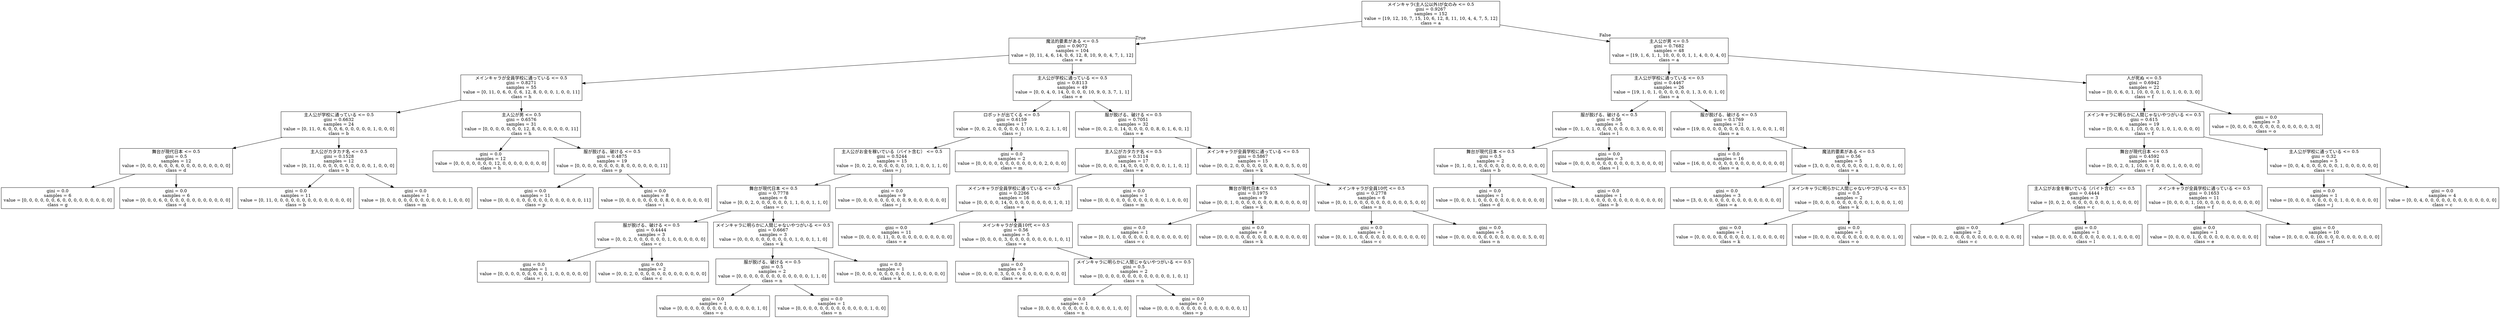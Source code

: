 digraph Tree {
node [shape=box] ;
0 [label="メインキャラ(主人公以外)が女のみ <= 0.5\ngini = 0.9267\nsamples = 152\nvalue = [19, 12, 10, 7, 15, 10, 6, 12, 8, 11, 10, 4, 4, 7, 5, 12]\nclass = a"] ;
1 [label="魔法的要素がある <= 0.5\ngini = 0.9072\nsamples = 104\nvalue = [0, 11, 4, 6, 14, 0, 6, 12, 8, 10, 9, 0, 4, 7, 1, 12]\nclass = e"] ;
0 -> 1 [labeldistance=2.5, labelangle=45, headlabel="True"] ;
2 [label="メインキャラが全員学校に通っている <= 0.5\ngini = 0.8271\nsamples = 55\nvalue = [0, 11, 0, 6, 0, 0, 6, 12, 8, 0, 0, 0, 1, 0, 0, 11]\nclass = h"] ;
1 -> 2 ;
3 [label="主人公が学校に通っている <= 0.5\ngini = 0.6632\nsamples = 24\nvalue = [0, 11, 0, 6, 0, 0, 6, 0, 0, 0, 0, 0, 1, 0, 0, 0]\nclass = b"] ;
2 -> 3 ;
4 [label="舞台が現代日本 <= 0.5\ngini = 0.5\nsamples = 12\nvalue = [0, 0, 0, 6, 0, 0, 6, 0, 0, 0, 0, 0, 0, 0, 0, 0]\nclass = d"] ;
3 -> 4 ;
5 [label="gini = 0.0\nsamples = 6\nvalue = [0, 0, 0, 0, 0, 0, 6, 0, 0, 0, 0, 0, 0, 0, 0, 0]\nclass = g"] ;
4 -> 5 ;
6 [label="gini = 0.0\nsamples = 6\nvalue = [0, 0, 0, 6, 0, 0, 0, 0, 0, 0, 0, 0, 0, 0, 0, 0]\nclass = d"] ;
4 -> 6 ;
7 [label="主人公がカタカナ名 <= 0.5\ngini = 0.1528\nsamples = 12\nvalue = [0, 11, 0, 0, 0, 0, 0, 0, 0, 0, 0, 0, 1, 0, 0, 0]\nclass = b"] ;
3 -> 7 ;
8 [label="gini = 0.0\nsamples = 11\nvalue = [0, 11, 0, 0, 0, 0, 0, 0, 0, 0, 0, 0, 0, 0, 0, 0]\nclass = b"] ;
7 -> 8 ;
9 [label="gini = 0.0\nsamples = 1\nvalue = [0, 0, 0, 0, 0, 0, 0, 0, 0, 0, 0, 0, 1, 0, 0, 0]\nclass = m"] ;
7 -> 9 ;
10 [label="主人公が男 <= 0.5\ngini = 0.6576\nsamples = 31\nvalue = [0, 0, 0, 0, 0, 0, 0, 12, 8, 0, 0, 0, 0, 0, 0, 11]\nclass = h"] ;
2 -> 10 ;
11 [label="gini = 0.0\nsamples = 12\nvalue = [0, 0, 0, 0, 0, 0, 0, 12, 0, 0, 0, 0, 0, 0, 0, 0]\nclass = h"] ;
10 -> 11 ;
12 [label="服が脱げる、破ける <= 0.5\ngini = 0.4875\nsamples = 19\nvalue = [0, 0, 0, 0, 0, 0, 0, 0, 8, 0, 0, 0, 0, 0, 0, 11]\nclass = p"] ;
10 -> 12 ;
13 [label="gini = 0.0\nsamples = 11\nvalue = [0, 0, 0, 0, 0, 0, 0, 0, 0, 0, 0, 0, 0, 0, 0, 11]\nclass = p"] ;
12 -> 13 ;
14 [label="gini = 0.0\nsamples = 8\nvalue = [0, 0, 0, 0, 0, 0, 0, 0, 8, 0, 0, 0, 0, 0, 0, 0]\nclass = i"] ;
12 -> 14 ;
15 [label="主人公が学校に通っている <= 0.5\ngini = 0.8113\nsamples = 49\nvalue = [0, 0, 4, 0, 14, 0, 0, 0, 0, 10, 9, 0, 3, 7, 1, 1]\nclass = e"] ;
1 -> 15 ;
16 [label="ロボットが出てくる <= 0.5\ngini = 0.6159\nsamples = 17\nvalue = [0, 0, 2, 0, 0, 0, 0, 0, 0, 10, 1, 0, 2, 1, 1, 0]\nclass = j"] ;
15 -> 16 ;
17 [label="主人公がお金を稼いでいる（バイト含む） <= 0.5\ngini = 0.5244\nsamples = 15\nvalue = [0, 0, 2, 0, 0, 0, 0, 0, 0, 10, 1, 0, 0, 1, 1, 0]\nclass = j"] ;
16 -> 17 ;
18 [label="舞台が現代日本 <= 0.5\ngini = 0.7778\nsamples = 6\nvalue = [0, 0, 2, 0, 0, 0, 0, 0, 0, 1, 1, 0, 0, 1, 1, 0]\nclass = c"] ;
17 -> 18 ;
19 [label="服が脱げる、破ける <= 0.5\ngini = 0.4444\nsamples = 3\nvalue = [0, 0, 2, 0, 0, 0, 0, 0, 0, 1, 0, 0, 0, 0, 0, 0]\nclass = c"] ;
18 -> 19 ;
20 [label="gini = 0.0\nsamples = 1\nvalue = [0, 0, 0, 0, 0, 0, 0, 0, 0, 1, 0, 0, 0, 0, 0, 0]\nclass = j"] ;
19 -> 20 ;
21 [label="gini = 0.0\nsamples = 2\nvalue = [0, 0, 2, 0, 0, 0, 0, 0, 0, 0, 0, 0, 0, 0, 0, 0]\nclass = c"] ;
19 -> 21 ;
22 [label="メインキャラに明らかに人間じゃないやつがいる <= 0.5\ngini = 0.6667\nsamples = 3\nvalue = [0, 0, 0, 0, 0, 0, 0, 0, 0, 0, 1, 0, 0, 1, 1, 0]\nclass = k"] ;
18 -> 22 ;
23 [label="服が脱げる、破ける <= 0.5\ngini = 0.5\nsamples = 2\nvalue = [0, 0, 0, 0, 0, 0, 0, 0, 0, 0, 0, 0, 0, 1, 1, 0]\nclass = n"] ;
22 -> 23 ;
24 [label="gini = 0.0\nsamples = 1\nvalue = [0, 0, 0, 0, 0, 0, 0, 0, 0, 0, 0, 0, 0, 0, 1, 0]\nclass = o"] ;
23 -> 24 ;
25 [label="gini = 0.0\nsamples = 1\nvalue = [0, 0, 0, 0, 0, 0, 0, 0, 0, 0, 0, 0, 0, 1, 0, 0]\nclass = n"] ;
23 -> 25 ;
26 [label="gini = 0.0\nsamples = 1\nvalue = [0, 0, 0, 0, 0, 0, 0, 0, 0, 0, 1, 0, 0, 0, 0, 0]\nclass = k"] ;
22 -> 26 ;
27 [label="gini = 0.0\nsamples = 9\nvalue = [0, 0, 0, 0, 0, 0, 0, 0, 0, 9, 0, 0, 0, 0, 0, 0]\nclass = j"] ;
17 -> 27 ;
28 [label="gini = 0.0\nsamples = 2\nvalue = [0, 0, 0, 0, 0, 0, 0, 0, 0, 0, 0, 0, 2, 0, 0, 0]\nclass = m"] ;
16 -> 28 ;
29 [label="服が脱げる、破ける <= 0.5\ngini = 0.7051\nsamples = 32\nvalue = [0, 0, 2, 0, 14, 0, 0, 0, 0, 0, 8, 0, 1, 6, 0, 1]\nclass = e"] ;
15 -> 29 ;
30 [label="主人公がカタカナ名 <= 0.5\ngini = 0.3114\nsamples = 17\nvalue = [0, 0, 0, 0, 14, 0, 0, 0, 0, 0, 0, 0, 1, 1, 0, 1]\nclass = e"] ;
29 -> 30 ;
31 [label="メインキャラが全員学校に通っている <= 0.5\ngini = 0.2266\nsamples = 16\nvalue = [0, 0, 0, 0, 14, 0, 0, 0, 0, 0, 0, 0, 0, 1, 0, 1]\nclass = e"] ;
30 -> 31 ;
32 [label="gini = 0.0\nsamples = 11\nvalue = [0, 0, 0, 0, 11, 0, 0, 0, 0, 0, 0, 0, 0, 0, 0, 0]\nclass = e"] ;
31 -> 32 ;
33 [label="メインキャラが全員10代 <= 0.5\ngini = 0.56\nsamples = 5\nvalue = [0, 0, 0, 0, 3, 0, 0, 0, 0, 0, 0, 0, 0, 1, 0, 1]\nclass = e"] ;
31 -> 33 ;
34 [label="gini = 0.0\nsamples = 3\nvalue = [0, 0, 0, 0, 3, 0, 0, 0, 0, 0, 0, 0, 0, 0, 0, 0]\nclass = e"] ;
33 -> 34 ;
35 [label="メインキャラに明らかに人間じゃないやつがいる <= 0.5\ngini = 0.5\nsamples = 2\nvalue = [0, 0, 0, 0, 0, 0, 0, 0, 0, 0, 0, 0, 0, 1, 0, 1]\nclass = n"] ;
33 -> 35 ;
36 [label="gini = 0.0\nsamples = 1\nvalue = [0, 0, 0, 0, 0, 0, 0, 0, 0, 0, 0, 0, 0, 1, 0, 0]\nclass = n"] ;
35 -> 36 ;
37 [label="gini = 0.0\nsamples = 1\nvalue = [0, 0, 0, 0, 0, 0, 0, 0, 0, 0, 0, 0, 0, 0, 0, 1]\nclass = p"] ;
35 -> 37 ;
38 [label="gini = 0.0\nsamples = 1\nvalue = [0, 0, 0, 0, 0, 0, 0, 0, 0, 0, 0, 0, 1, 0, 0, 0]\nclass = m"] ;
30 -> 38 ;
39 [label="メインキャラが全員学校に通っている <= 0.5\ngini = 0.5867\nsamples = 15\nvalue = [0, 0, 2, 0, 0, 0, 0, 0, 0, 0, 8, 0, 0, 5, 0, 0]\nclass = k"] ;
29 -> 39 ;
40 [label="舞台が現代日本 <= 0.5\ngini = 0.1975\nsamples = 9\nvalue = [0, 0, 1, 0, 0, 0, 0, 0, 0, 0, 8, 0, 0, 0, 0, 0]\nclass = k"] ;
39 -> 40 ;
41 [label="gini = 0.0\nsamples = 1\nvalue = [0, 0, 1, 0, 0, 0, 0, 0, 0, 0, 0, 0, 0, 0, 0, 0]\nclass = c"] ;
40 -> 41 ;
42 [label="gini = 0.0\nsamples = 8\nvalue = [0, 0, 0, 0, 0, 0, 0, 0, 0, 0, 8, 0, 0, 0, 0, 0]\nclass = k"] ;
40 -> 42 ;
43 [label="メインキャラが全員10代 <= 0.5\ngini = 0.2778\nsamples = 6\nvalue = [0, 0, 1, 0, 0, 0, 0, 0, 0, 0, 0, 0, 0, 5, 0, 0]\nclass = n"] ;
39 -> 43 ;
44 [label="gini = 0.0\nsamples = 1\nvalue = [0, 0, 1, 0, 0, 0, 0, 0, 0, 0, 0, 0, 0, 0, 0, 0]\nclass = c"] ;
43 -> 44 ;
45 [label="gini = 0.0\nsamples = 5\nvalue = [0, 0, 0, 0, 0, 0, 0, 0, 0, 0, 0, 0, 0, 5, 0, 0]\nclass = n"] ;
43 -> 45 ;
46 [label="主人公が男 <= 0.5\ngini = 0.7682\nsamples = 48\nvalue = [19, 1, 6, 1, 1, 10, 0, 0, 0, 1, 1, 4, 0, 0, 4, 0]\nclass = a"] ;
0 -> 46 [labeldistance=2.5, labelangle=-45, headlabel="False"] ;
47 [label="主人公が学校に通っている <= 0.5\ngini = 0.4467\nsamples = 26\nvalue = [19, 1, 0, 1, 0, 0, 0, 0, 0, 0, 1, 3, 0, 0, 1, 0]\nclass = a"] ;
46 -> 47 ;
48 [label="服が脱げる、破ける <= 0.5\ngini = 0.56\nsamples = 5\nvalue = [0, 1, 0, 1, 0, 0, 0, 0, 0, 0, 0, 3, 0, 0, 0, 0]\nclass = l"] ;
47 -> 48 ;
49 [label="舞台が現代日本 <= 0.5\ngini = 0.5\nsamples = 2\nvalue = [0, 1, 0, 1, 0, 0, 0, 0, 0, 0, 0, 0, 0, 0, 0, 0]\nclass = b"] ;
48 -> 49 ;
50 [label="gini = 0.0\nsamples = 1\nvalue = [0, 0, 0, 1, 0, 0, 0, 0, 0, 0, 0, 0, 0, 0, 0, 0]\nclass = d"] ;
49 -> 50 ;
51 [label="gini = 0.0\nsamples = 1\nvalue = [0, 1, 0, 0, 0, 0, 0, 0, 0, 0, 0, 0, 0, 0, 0, 0]\nclass = b"] ;
49 -> 51 ;
52 [label="gini = 0.0\nsamples = 3\nvalue = [0, 0, 0, 0, 0, 0, 0, 0, 0, 0, 0, 3, 0, 0, 0, 0]\nclass = l"] ;
48 -> 52 ;
53 [label="服が脱げる、破ける <= 0.5\ngini = 0.1769\nsamples = 21\nvalue = [19, 0, 0, 0, 0, 0, 0, 0, 0, 0, 1, 0, 0, 0, 1, 0]\nclass = a"] ;
47 -> 53 ;
54 [label="gini = 0.0\nsamples = 16\nvalue = [16, 0, 0, 0, 0, 0, 0, 0, 0, 0, 0, 0, 0, 0, 0, 0]\nclass = a"] ;
53 -> 54 ;
55 [label="魔法的要素がある <= 0.5\ngini = 0.56\nsamples = 5\nvalue = [3, 0, 0, 0, 0, 0, 0, 0, 0, 0, 1, 0, 0, 0, 1, 0]\nclass = a"] ;
53 -> 55 ;
56 [label="gini = 0.0\nsamples = 3\nvalue = [3, 0, 0, 0, 0, 0, 0, 0, 0, 0, 0, 0, 0, 0, 0, 0]\nclass = a"] ;
55 -> 56 ;
57 [label="メインキャラに明らかに人間じゃないやつがいる <= 0.5\ngini = 0.5\nsamples = 2\nvalue = [0, 0, 0, 0, 0, 0, 0, 0, 0, 0, 1, 0, 0, 0, 1, 0]\nclass = k"] ;
55 -> 57 ;
58 [label="gini = 0.0\nsamples = 1\nvalue = [0, 0, 0, 0, 0, 0, 0, 0, 0, 0, 1, 0, 0, 0, 0, 0]\nclass = k"] ;
57 -> 58 ;
59 [label="gini = 0.0\nsamples = 1\nvalue = [0, 0, 0, 0, 0, 0, 0, 0, 0, 0, 0, 0, 0, 0, 1, 0]\nclass = o"] ;
57 -> 59 ;
60 [label="人が死ぬ <= 0.5\ngini = 0.6942\nsamples = 22\nvalue = [0, 0, 6, 0, 1, 10, 0, 0, 0, 1, 0, 1, 0, 0, 3, 0]\nclass = f"] ;
46 -> 60 ;
61 [label="メインキャラに明らかに人間じゃないやつがいる <= 0.5\ngini = 0.615\nsamples = 19\nvalue = [0, 0, 6, 0, 1, 10, 0, 0, 0, 1, 0, 1, 0, 0, 0, 0]\nclass = f"] ;
60 -> 61 ;
62 [label="舞台が現代日本 <= 0.5\ngini = 0.4592\nsamples = 14\nvalue = [0, 0, 2, 0, 1, 10, 0, 0, 0, 0, 0, 1, 0, 0, 0, 0]\nclass = f"] ;
61 -> 62 ;
63 [label="主人公がお金を稼いでいる（バイト含む） <= 0.5\ngini = 0.4444\nsamples = 3\nvalue = [0, 0, 2, 0, 0, 0, 0, 0, 0, 0, 0, 1, 0, 0, 0, 0]\nclass = c"] ;
62 -> 63 ;
64 [label="gini = 0.0\nsamples = 2\nvalue = [0, 0, 2, 0, 0, 0, 0, 0, 0, 0, 0, 0, 0, 0, 0, 0]\nclass = c"] ;
63 -> 64 ;
65 [label="gini = 0.0\nsamples = 1\nvalue = [0, 0, 0, 0, 0, 0, 0, 0, 0, 0, 0, 1, 0, 0, 0, 0]\nclass = l"] ;
63 -> 65 ;
66 [label="メインキャラが全員学校に通っている <= 0.5\ngini = 0.1653\nsamples = 11\nvalue = [0, 0, 0, 0, 1, 10, 0, 0, 0, 0, 0, 0, 0, 0, 0, 0]\nclass = f"] ;
62 -> 66 ;
67 [label="gini = 0.0\nsamples = 1\nvalue = [0, 0, 0, 0, 1, 0, 0, 0, 0, 0, 0, 0, 0, 0, 0, 0]\nclass = e"] ;
66 -> 67 ;
68 [label="gini = 0.0\nsamples = 10\nvalue = [0, 0, 0, 0, 0, 10, 0, 0, 0, 0, 0, 0, 0, 0, 0, 0]\nclass = f"] ;
66 -> 68 ;
69 [label="主人公が学校に通っている <= 0.5\ngini = 0.32\nsamples = 5\nvalue = [0, 0, 4, 0, 0, 0, 0, 0, 0, 1, 0, 0, 0, 0, 0, 0]\nclass = c"] ;
61 -> 69 ;
70 [label="gini = 0.0\nsamples = 1\nvalue = [0, 0, 0, 0, 0, 0, 0, 0, 0, 1, 0, 0, 0, 0, 0, 0]\nclass = j"] ;
69 -> 70 ;
71 [label="gini = 0.0\nsamples = 4\nvalue = [0, 0, 4, 0, 0, 0, 0, 0, 0, 0, 0, 0, 0, 0, 0, 0]\nclass = c"] ;
69 -> 71 ;
72 [label="gini = 0.0\nsamples = 3\nvalue = [0, 0, 0, 0, 0, 0, 0, 0, 0, 0, 0, 0, 0, 0, 3, 0]\nclass = o"] ;
60 -> 72 ;
}